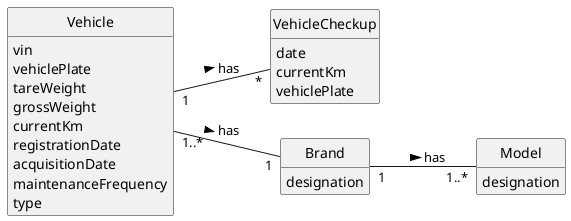 @startuml
skinparam monochrome true
skinparam packageStyle rectangle
skinparam shadowing false

skinparam classAttributeIconSize 0
left to right direction

hide circle
hide methods


class VehicleCheckup {
    date
    currentKm
    vehiclePlate
}

class Vehicle {
vin
vehiclePlate
tareWeight
grossWeight
currentKm
registrationDate
acquisitionDate
maintenanceFrequency
type
}

class Brand {
    designation
}

class Model{
    designation
}


Vehicle "1..*"-- "1" Brand: has  >
Brand "1" -- "1..*" Model: has >
Vehicle "1" -- "*" VehicleCheckup : has >
@enduml

